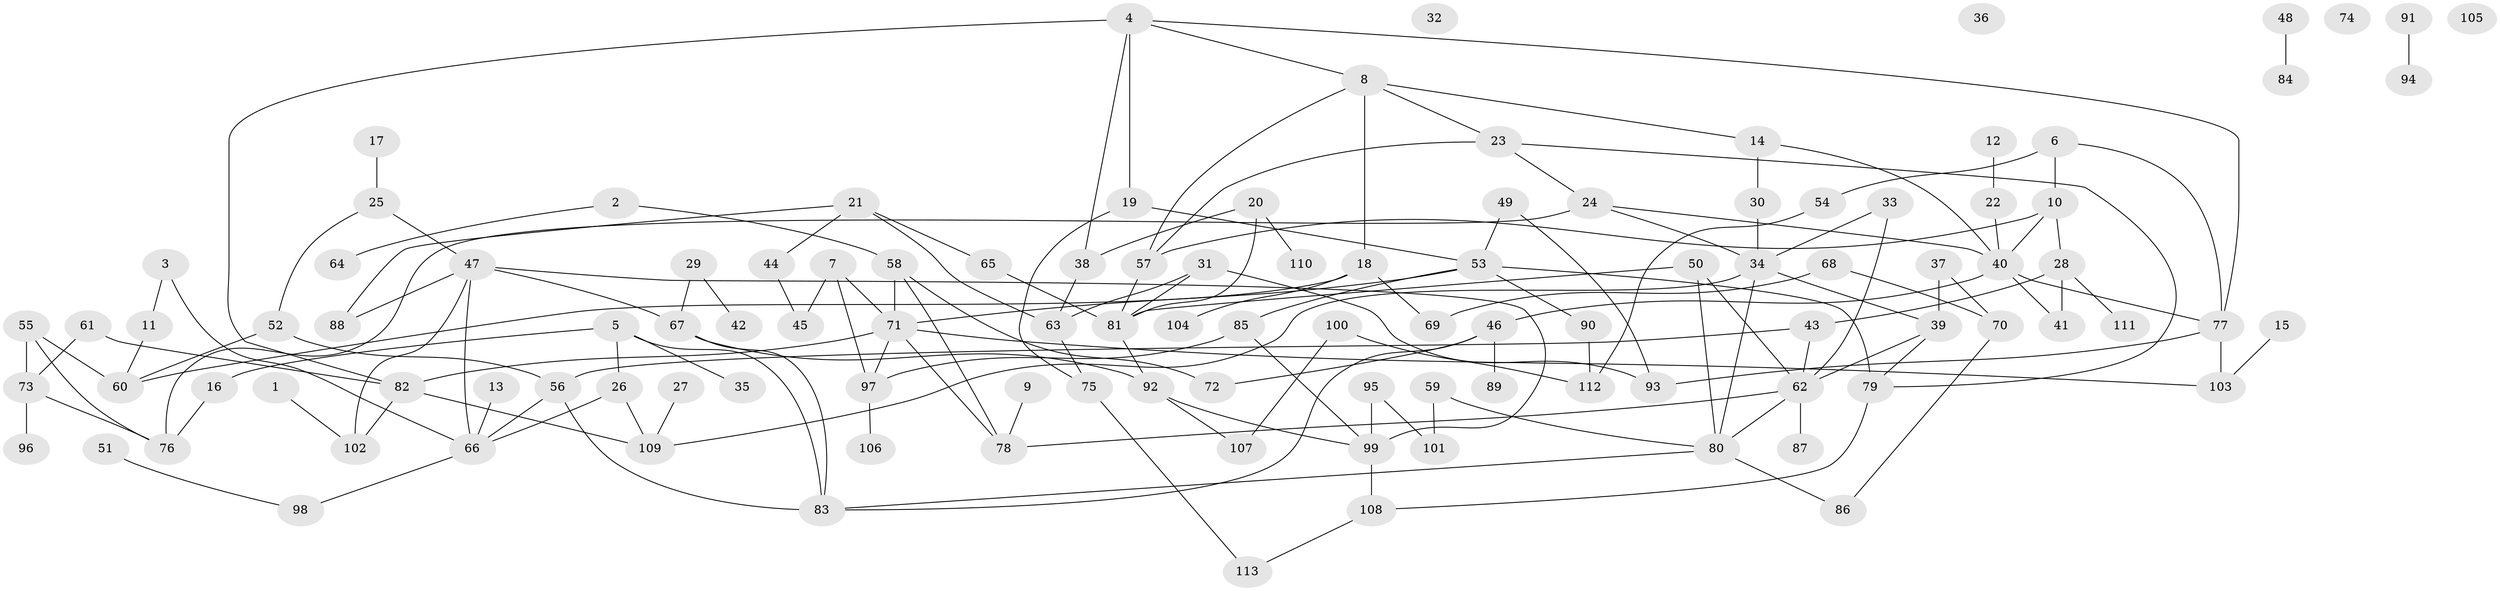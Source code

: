 // coarse degree distribution, {5: 0.17857142857142858, 6: 0.07142857142857142, 7: 0.14285714285714285, 1: 0.10714285714285714, 4: 0.14285714285714285, 3: 0.14285714285714285, 2: 0.10714285714285714, 10: 0.07142857142857142, 8: 0.03571428571428571}
// Generated by graph-tools (version 1.1) at 2025/35/03/04/25 23:35:55]
// undirected, 113 vertices, 159 edges
graph export_dot {
  node [color=gray90,style=filled];
  1;
  2;
  3;
  4;
  5;
  6;
  7;
  8;
  9;
  10;
  11;
  12;
  13;
  14;
  15;
  16;
  17;
  18;
  19;
  20;
  21;
  22;
  23;
  24;
  25;
  26;
  27;
  28;
  29;
  30;
  31;
  32;
  33;
  34;
  35;
  36;
  37;
  38;
  39;
  40;
  41;
  42;
  43;
  44;
  45;
  46;
  47;
  48;
  49;
  50;
  51;
  52;
  53;
  54;
  55;
  56;
  57;
  58;
  59;
  60;
  61;
  62;
  63;
  64;
  65;
  66;
  67;
  68;
  69;
  70;
  71;
  72;
  73;
  74;
  75;
  76;
  77;
  78;
  79;
  80;
  81;
  82;
  83;
  84;
  85;
  86;
  87;
  88;
  89;
  90;
  91;
  92;
  93;
  94;
  95;
  96;
  97;
  98;
  99;
  100;
  101;
  102;
  103;
  104;
  105;
  106;
  107;
  108;
  109;
  110;
  111;
  112;
  113;
  1 -- 102;
  2 -- 58;
  2 -- 64;
  3 -- 11;
  3 -- 66;
  4 -- 8;
  4 -- 19;
  4 -- 38;
  4 -- 77;
  4 -- 82;
  5 -- 16;
  5 -- 26;
  5 -- 35;
  5 -- 83;
  6 -- 10;
  6 -- 54;
  6 -- 77;
  7 -- 45;
  7 -- 71;
  7 -- 97;
  8 -- 14;
  8 -- 18;
  8 -- 23;
  8 -- 57;
  9 -- 78;
  10 -- 28;
  10 -- 40;
  10 -- 57;
  11 -- 60;
  12 -- 22;
  13 -- 66;
  14 -- 30;
  14 -- 40;
  15 -- 103;
  16 -- 76;
  17 -- 25;
  18 -- 60;
  18 -- 69;
  18 -- 104;
  19 -- 53;
  19 -- 75;
  20 -- 38;
  20 -- 81;
  20 -- 110;
  21 -- 44;
  21 -- 63;
  21 -- 65;
  21 -- 88;
  22 -- 40;
  23 -- 24;
  23 -- 57;
  23 -- 79;
  24 -- 34;
  24 -- 40;
  24 -- 76;
  25 -- 47;
  25 -- 52;
  26 -- 66;
  26 -- 109;
  27 -- 109;
  28 -- 41;
  28 -- 43;
  28 -- 111;
  29 -- 42;
  29 -- 67;
  30 -- 34;
  31 -- 63;
  31 -- 81;
  31 -- 93;
  33 -- 34;
  33 -- 62;
  34 -- 39;
  34 -- 80;
  34 -- 109;
  37 -- 39;
  37 -- 70;
  38 -- 63;
  39 -- 62;
  39 -- 79;
  40 -- 41;
  40 -- 46;
  40 -- 77;
  43 -- 56;
  43 -- 62;
  44 -- 45;
  46 -- 72;
  46 -- 83;
  46 -- 89;
  47 -- 66;
  47 -- 67;
  47 -- 88;
  47 -- 99;
  47 -- 102;
  48 -- 84;
  49 -- 53;
  49 -- 93;
  50 -- 62;
  50 -- 80;
  50 -- 81;
  51 -- 98;
  52 -- 56;
  52 -- 60;
  53 -- 71;
  53 -- 79;
  53 -- 85;
  53 -- 90;
  54 -- 112;
  55 -- 60;
  55 -- 73;
  55 -- 76;
  56 -- 66;
  56 -- 83;
  57 -- 81;
  58 -- 71;
  58 -- 72;
  58 -- 78;
  59 -- 80;
  59 -- 101;
  61 -- 73;
  61 -- 82;
  62 -- 78;
  62 -- 80;
  62 -- 87;
  63 -- 75;
  65 -- 81;
  66 -- 98;
  67 -- 83;
  67 -- 92;
  68 -- 69;
  68 -- 70;
  70 -- 86;
  71 -- 78;
  71 -- 82;
  71 -- 97;
  71 -- 103;
  73 -- 76;
  73 -- 96;
  75 -- 113;
  77 -- 93;
  77 -- 103;
  79 -- 108;
  80 -- 83;
  80 -- 86;
  81 -- 92;
  82 -- 102;
  82 -- 109;
  85 -- 97;
  85 -- 99;
  90 -- 112;
  91 -- 94;
  92 -- 99;
  92 -- 107;
  95 -- 99;
  95 -- 101;
  97 -- 106;
  99 -- 108;
  100 -- 107;
  100 -- 112;
  108 -- 113;
}
